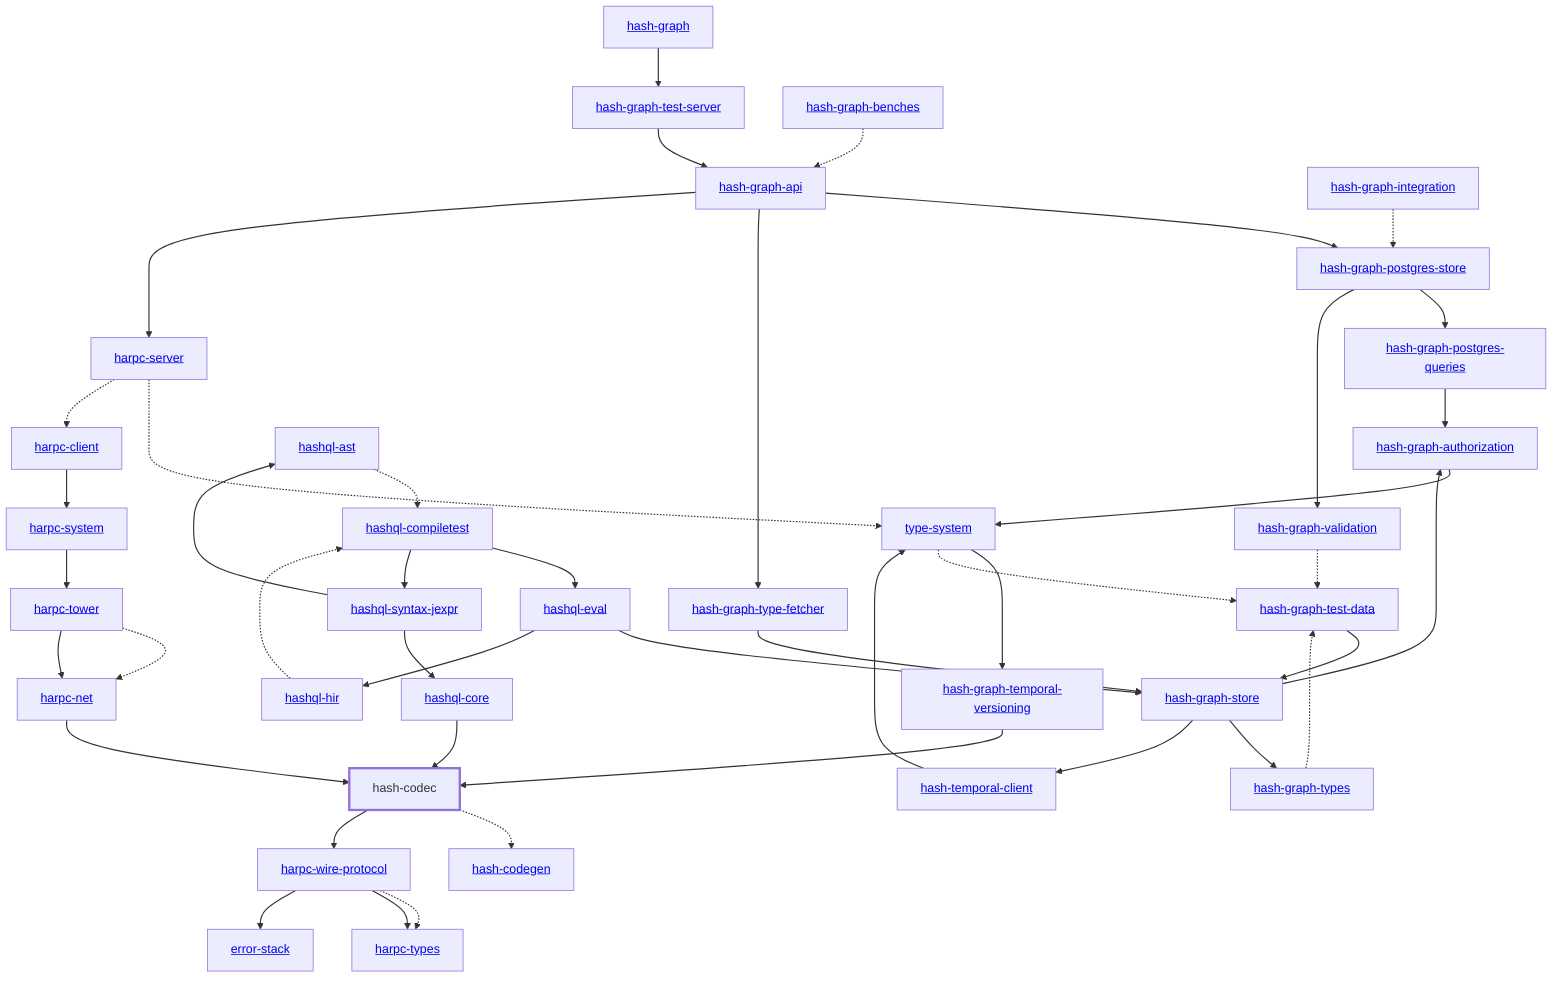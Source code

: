 graph TD
    linkStyle default stroke-width:1.5px
    classDef default stroke-width:1px
    classDef root stroke-width:3px
    classDef dev stroke-width:1px
    classDef build stroke-width:1px
    %% Legend
    %% --> : Normal dependency
    %% -.-> : Dev dependency
    %% ---> : Build dependency
    0[<a href="../hash_graph">hash-graph</a>]
    1[<a href="../type_system">type-system</a>]
    2[hash-codec]
    class 2 root
    3[<a href="../hash_codegen">hash-codegen</a>]
    4[<a href="../hash_graph_api">hash-graph-api</a>]
    5[<a href="../hash_graph_authorization">hash-graph-authorization</a>]
    6[<a href="../hash_graph_postgres_queries">hash-graph-postgres-queries</a>]
    7[<a href="../hash_graph_postgres_store">hash-graph-postgres-store</a>]
    8[<a href="../hash_graph_store">hash-graph-store</a>]
    9[<a href="../hash_graph_temporal_versioning">hash-graph-temporal-versioning</a>]
    10[<a href="../hash_graph_test_server">hash-graph-test-server</a>]
    11[<a href="../hash_graph_type_fetcher">hash-graph-type-fetcher</a>]
    12[<a href="../hash_graph_types">hash-graph-types</a>]
    13[<a href="../hash_graph_validation">hash-graph-validation</a>]
    14[<a href="../harpc_client">harpc-client</a>]
    15[<a href="../harpc_net">harpc-net</a>]
    16[<a href="../harpc_server">harpc-server</a>]
    17[<a href="../harpc_system">harpc-system</a>]
    18[<a href="../harpc_tower">harpc-tower</a>]
    19[<a href="../harpc_types">harpc-types</a>]
    20[<a href="../harpc_wire_protocol">harpc-wire-protocol</a>]
    21[<a href="../hashql_ast">hashql-ast</a>]
    22[<a href="../hashql_compiletest">hashql-compiletest</a>]
    23[<a href="../hashql_core">hashql-core</a>]
    24[<a href="../hashql_eval">hashql-eval</a>]
    25[<a href="../hashql_hir">hashql-hir</a>]
    26[<a href="../hashql_syntax_jexpr">hashql-syntax-jexpr</a>]
    27[<a href="../hash_temporal_client">hash-temporal-client</a>]
    28[<a href="../error_stack">error-stack</a>]
    29[<a href="../hash_graph_benches">hash-graph-benches</a>]
    30[<a href="../hash_graph_integration">hash-graph-integration</a>]
    31[<a href="../hash_graph_test_data">hash-graph-test-data</a>]
    0 --> 10
    1 --> 9
    1 -.-> 31
    2 -.-> 3
    2 --> 20
    4 --> 7
    4 --> 11
    4 --> 16
    5 --> 1
    6 --> 5
    7 --> 6
    7 --> 13
    8 --> 5
    8 --> 12
    8 --> 27
    9 --> 2
    10 --> 4
    11 --> 8
    12 -.-> 31
    13 -.-> 31
    14 --> 17
    15 --> 2
    16 -.-> 1
    16 -.-> 14
    17 --> 18
    18 -.-> 15
    18 --> 15
    20 -.-> 19
    20 --> 19
    20 --> 28
    21 -.-> 22
    22 --> 24
    22 --> 26
    23 --> 2
    24 --> 8
    24 --> 25
    25 -.-> 22
    26 --> 21
    26 --> 23
    27 --> 1
    29 -.-> 4
    30 -.-> 7
    31 --> 8